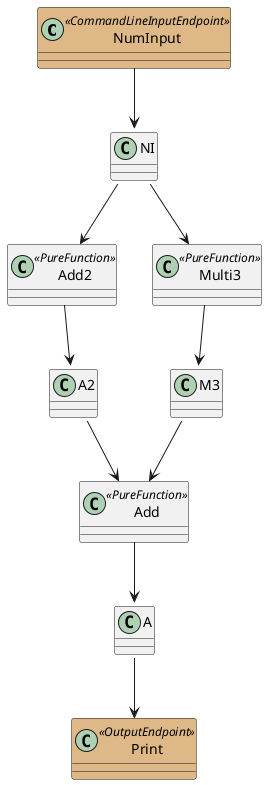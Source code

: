 
@startuml

skinparam class {
	BackgroundColor<<CommandLineInputEndpoint>> BurlyWood
	BackgroundColor<<OutputEndpoint>> BurlyWood
}

class NumInput <<CommandLineInputEndpoint>>
class Add2 <<PureFunction>>
class Add <<PureFunction>>
class Print <<OutputEndpoint>>
class Multi3 <<PureFunction>>

NumInput --> NI::Integer
NI::Integer --> Add2
NI::Integer --> Multi3
Add2 --> A2::Integer
A2::Integer --> Add
Multi3 --> M3::Integer
M3::Integer --> Add
Add --> A::Integer
A::Integer --> Print
@enduml
